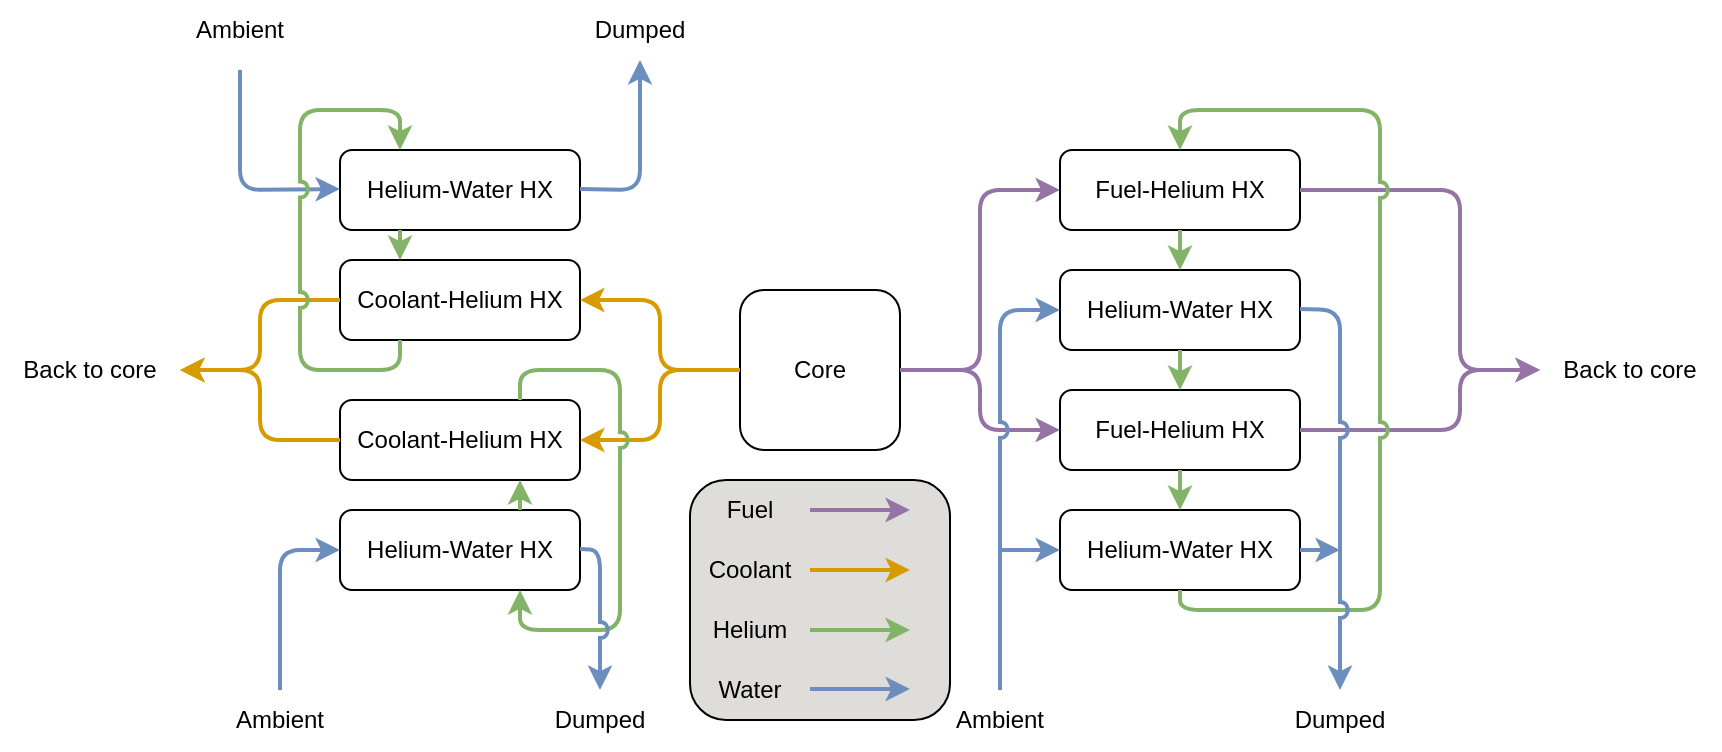 <mxfile version="24.7.6">
  <diagram name="Page-1" id="4zfZgd4Ece237QIw_unE">
    <mxGraphModel dx="1434" dy="748" grid="1" gridSize="10" guides="1" tooltips="1" connect="1" arrows="1" fold="1" page="1" pageScale="1" pageWidth="1600" pageHeight="900" math="0" shadow="0">
      <root>
        <mxCell id="0" />
        <mxCell id="1" parent="0" />
        <mxCell id="-la1Wq3W90kXYNGLQLmI-25" value="" style="rounded=1;whiteSpace=wrap;html=1;fillColor=#deddda;" vertex="1" parent="1">
          <mxGeometry x="575" y="375" width="130" height="120" as="geometry" />
        </mxCell>
        <mxCell id="D7OsfmTdGm04QHHALEOI-2" value="Core" style="rounded=1;whiteSpace=wrap;html=1;" parent="1" vertex="1">
          <mxGeometry x="600" y="280" width="80" height="80" as="geometry" />
        </mxCell>
        <mxCell id="D7OsfmTdGm04QHHALEOI-3" value="" style="endArrow=classic;html=1;rounded=1;exitX=1;exitY=0.5;exitDx=0;exitDy=0;entryX=0;entryY=0.5;entryDx=0;entryDy=0;curved=0;strokeWidth=2;fillColor=#e1d5e7;strokeColor=#9673a6;" parent="1" source="D7OsfmTdGm04QHHALEOI-2" target="D7OsfmTdGm04QHHALEOI-4" edge="1">
          <mxGeometry width="50" height="50" relative="1" as="geometry">
            <mxPoint x="680" y="420" as="sourcePoint" />
            <mxPoint x="720" y="320" as="targetPoint" />
            <Array as="points">
              <mxPoint x="720" y="320" />
              <mxPoint x="720" y="230" />
            </Array>
          </mxGeometry>
        </mxCell>
        <mxCell id="D7OsfmTdGm04QHHALEOI-4" value="Fuel-Helium HX" style="rounded=1;whiteSpace=wrap;html=1;gradientColor=none;" parent="1" vertex="1">
          <mxGeometry x="760" y="210" width="120" height="40" as="geometry" />
        </mxCell>
        <mxCell id="D7OsfmTdGm04QHHALEOI-5" value="Helium-Water HX" style="rounded=1;whiteSpace=wrap;html=1;" parent="1" vertex="1">
          <mxGeometry x="760" y="270" width="120" height="40" as="geometry" />
        </mxCell>
        <mxCell id="D7OsfmTdGm04QHHALEOI-6" value="Helium-Water HX" style="rounded=1;whiteSpace=wrap;html=1;" parent="1" vertex="1">
          <mxGeometry x="760" y="390" width="120" height="40" as="geometry" />
        </mxCell>
        <mxCell id="D7OsfmTdGm04QHHALEOI-7" value="Fuel-Helium HX" style="rounded=1;whiteSpace=wrap;html=1;" parent="1" vertex="1">
          <mxGeometry x="760" y="330" width="120" height="40" as="geometry" />
        </mxCell>
        <mxCell id="D7OsfmTdGm04QHHALEOI-8" value="" style="endArrow=classic;html=1;rounded=1;exitX=1;exitY=0.5;exitDx=0;exitDy=0;entryX=0;entryY=0.5;entryDx=0;entryDy=0;curved=0;fillColor=#e1d5e7;strokeColor=#9673a6;strokeWidth=2;" parent="1" source="D7OsfmTdGm04QHHALEOI-2" target="D7OsfmTdGm04QHHALEOI-7" edge="1">
          <mxGeometry width="50" height="50" relative="1" as="geometry">
            <mxPoint x="680" y="420" as="sourcePoint" />
            <mxPoint x="730" y="370" as="targetPoint" />
            <Array as="points">
              <mxPoint x="720" y="320" />
              <mxPoint x="720" y="350" />
            </Array>
          </mxGeometry>
        </mxCell>
        <mxCell id="D7OsfmTdGm04QHHALEOI-9" value="" style="endArrow=classic;html=1;rounded=1;exitX=1;exitY=0.5;exitDx=0;exitDy=0;curved=0;fillColor=#e1d5e7;strokeColor=#9673a6;strokeWidth=2;" parent="1" source="D7OsfmTdGm04QHHALEOI-4" edge="1">
          <mxGeometry width="50" height="50" relative="1" as="geometry">
            <mxPoint x="680" y="420" as="sourcePoint" />
            <mxPoint x="1000" y="320" as="targetPoint" />
            <Array as="points">
              <mxPoint x="960" y="230" />
              <mxPoint x="960" y="320" />
            </Array>
          </mxGeometry>
        </mxCell>
        <mxCell id="D7OsfmTdGm04QHHALEOI-11" value="" style="endArrow=classic;html=1;rounded=1;exitX=1;exitY=0.5;exitDx=0;exitDy=0;curved=0;strokeWidth=2;fillColor=#e1d5e7;strokeColor=#9673a6;" parent="1" source="D7OsfmTdGm04QHHALEOI-7" edge="1">
          <mxGeometry width="50" height="50" relative="1" as="geometry">
            <mxPoint x="680" y="420" as="sourcePoint" />
            <mxPoint x="1000" y="320" as="targetPoint" />
            <Array as="points">
              <mxPoint x="960" y="350" />
              <mxPoint x="960" y="320" />
            </Array>
          </mxGeometry>
        </mxCell>
        <mxCell id="D7OsfmTdGm04QHHALEOI-13" value="Back to core" style="text;html=1;strokeColor=none;fillColor=none;align=center;verticalAlign=middle;whiteSpace=wrap;rounded=0;" parent="1" vertex="1">
          <mxGeometry x="1000" y="305" width="90" height="30" as="geometry" />
        </mxCell>
        <mxCell id="D7OsfmTdGm04QHHALEOI-14" value="" style="endArrow=classic;html=1;rounded=0;exitX=0.5;exitY=1;exitDx=0;exitDy=0;entryX=0.5;entryY=0;entryDx=0;entryDy=0;fillColor=#d5e8d4;strokeColor=#82b366;strokeWidth=2;" parent="1" source="D7OsfmTdGm04QHHALEOI-4" target="D7OsfmTdGm04QHHALEOI-5" edge="1">
          <mxGeometry width="50" height="50" relative="1" as="geometry">
            <mxPoint x="680" y="420" as="sourcePoint" />
            <mxPoint x="730" y="370" as="targetPoint" />
          </mxGeometry>
        </mxCell>
        <mxCell id="D7OsfmTdGm04QHHALEOI-15" value="" style="endArrow=classic;html=1;rounded=0;exitX=0.5;exitY=1;exitDx=0;exitDy=0;entryX=0.5;entryY=0;entryDx=0;entryDy=0;fillColor=#d5e8d4;strokeColor=#82b366;strokeWidth=2;" parent="1" source="D7OsfmTdGm04QHHALEOI-5" target="D7OsfmTdGm04QHHALEOI-7" edge="1">
          <mxGeometry width="50" height="50" relative="1" as="geometry">
            <mxPoint x="680" y="420" as="sourcePoint" />
            <mxPoint x="730" y="370" as="targetPoint" />
          </mxGeometry>
        </mxCell>
        <mxCell id="D7OsfmTdGm04QHHALEOI-16" value="" style="endArrow=classic;html=1;rounded=0;exitX=0.5;exitY=1;exitDx=0;exitDy=0;entryX=0.5;entryY=0;entryDx=0;entryDy=0;fillColor=#d5e8d4;strokeColor=#82b366;strokeWidth=2;" parent="1" source="D7OsfmTdGm04QHHALEOI-7" target="D7OsfmTdGm04QHHALEOI-6" edge="1">
          <mxGeometry width="50" height="50" relative="1" as="geometry">
            <mxPoint x="680" y="420" as="sourcePoint" />
            <mxPoint x="730" y="370" as="targetPoint" />
          </mxGeometry>
        </mxCell>
        <mxCell id="D7OsfmTdGm04QHHALEOI-17" value="" style="endArrow=classic;html=1;rounded=1;exitX=0.5;exitY=1;exitDx=0;exitDy=0;entryX=0.5;entryY=0;entryDx=0;entryDy=0;curved=0;strokeWidth=2;fillColor=#d5e8d4;strokeColor=#82b366;jumpStyle=arc;" parent="1" source="D7OsfmTdGm04QHHALEOI-6" target="D7OsfmTdGm04QHHALEOI-4" edge="1">
          <mxGeometry width="50" height="50" relative="1" as="geometry">
            <mxPoint x="680" y="420" as="sourcePoint" />
            <mxPoint x="920" y="200" as="targetPoint" />
            <Array as="points">
              <mxPoint x="820" y="440" />
              <mxPoint x="920" y="440" />
              <mxPoint x="920" y="190" />
              <mxPoint x="820" y="190" />
            </Array>
          </mxGeometry>
        </mxCell>
        <mxCell id="D7OsfmTdGm04QHHALEOI-18" value="Coolant-Helium HX" style="rounded=1;whiteSpace=wrap;html=1;gradientColor=none;" parent="1" vertex="1">
          <mxGeometry x="400" y="265" width="120" height="40" as="geometry" />
        </mxCell>
        <mxCell id="D7OsfmTdGm04QHHALEOI-19" value="Helium-Water HX" style="rounded=1;whiteSpace=wrap;html=1;" parent="1" vertex="1">
          <mxGeometry x="400" y="210" width="120" height="40" as="geometry" />
        </mxCell>
        <mxCell id="D7OsfmTdGm04QHHALEOI-20" value="Coolant-Helium HX" style="rounded=1;whiteSpace=wrap;html=1;gradientColor=none;" parent="1" vertex="1">
          <mxGeometry x="400" y="335" width="120" height="40" as="geometry" />
        </mxCell>
        <mxCell id="D7OsfmTdGm04QHHALEOI-21" value="Helium-Water HX" style="rounded=1;whiteSpace=wrap;html=1;" parent="1" vertex="1">
          <mxGeometry x="400" y="390" width="120" height="40" as="geometry" />
        </mxCell>
        <mxCell id="D7OsfmTdGm04QHHALEOI-22" value="" style="endArrow=classic;html=1;rounded=1;exitX=0;exitY=0.5;exitDx=0;exitDy=0;entryX=1;entryY=0.5;entryDx=0;entryDy=0;fillColor=#ffe6cc;strokeColor=#d79b00;strokeWidth=2;curved=0;" parent="1" source="D7OsfmTdGm04QHHALEOI-2" target="D7OsfmTdGm04QHHALEOI-18" edge="1">
          <mxGeometry width="50" height="50" relative="1" as="geometry">
            <mxPoint x="680" y="420" as="sourcePoint" />
            <mxPoint x="730" y="370" as="targetPoint" />
            <Array as="points">
              <mxPoint x="560" y="320" />
              <mxPoint x="560" y="285" />
            </Array>
          </mxGeometry>
        </mxCell>
        <mxCell id="D7OsfmTdGm04QHHALEOI-23" value="" style="endArrow=classic;html=1;rounded=1;exitX=0;exitY=0.5;exitDx=0;exitDy=0;fillColor=#ffe6cc;strokeColor=#d79b00;strokeWidth=2;curved=0;jumpStyle=arc;entryX=1;entryY=0.5;entryDx=0;entryDy=0;" parent="1" source="D7OsfmTdGm04QHHALEOI-2" target="D7OsfmTdGm04QHHALEOI-20" edge="1">
          <mxGeometry width="50" height="50" relative="1" as="geometry">
            <mxPoint x="680" y="420" as="sourcePoint" />
            <mxPoint x="590" y="280" as="targetPoint" />
            <Array as="points">
              <mxPoint x="560" y="320" />
              <mxPoint x="560" y="355" />
            </Array>
          </mxGeometry>
        </mxCell>
        <mxCell id="D7OsfmTdGm04QHHALEOI-24" value="" style="endArrow=classic;html=1;rounded=1;exitX=0;exitY=0.5;exitDx=0;exitDy=0;fillColor=#ffe6cc;strokeColor=#d79b00;strokeWidth=2;curved=0;" parent="1" source="D7OsfmTdGm04QHHALEOI-18" edge="1">
          <mxGeometry width="50" height="50" relative="1" as="geometry">
            <mxPoint x="550" y="420" as="sourcePoint" />
            <mxPoint x="320" y="320" as="targetPoint" />
            <Array as="points">
              <mxPoint x="360" y="285" />
              <mxPoint x="360" y="320" />
            </Array>
          </mxGeometry>
        </mxCell>
        <mxCell id="D7OsfmTdGm04QHHALEOI-25" value="" style="endArrow=classic;html=1;rounded=1;exitX=0;exitY=0.5;exitDx=0;exitDy=0;fillColor=#ffe6cc;strokeColor=#d79b00;strokeWidth=2;curved=0;" parent="1" source="D7OsfmTdGm04QHHALEOI-20" edge="1">
          <mxGeometry width="50" height="50" relative="1" as="geometry">
            <mxPoint x="550" y="420" as="sourcePoint" />
            <mxPoint x="320" y="320" as="targetPoint" />
            <Array as="points">
              <mxPoint x="360" y="355" />
              <mxPoint x="360" y="320" />
            </Array>
          </mxGeometry>
        </mxCell>
        <mxCell id="D7OsfmTdGm04QHHALEOI-26" value="Back to core" style="text;html=1;strokeColor=none;fillColor=none;align=center;verticalAlign=middle;whiteSpace=wrap;rounded=0;" parent="1" vertex="1">
          <mxGeometry x="230" y="305" width="90" height="30" as="geometry" />
        </mxCell>
        <mxCell id="D7OsfmTdGm04QHHALEOI-27" value="" style="endArrow=classic;html=1;rounded=0;exitX=0.25;exitY=1;exitDx=0;exitDy=0;entryX=0.25;entryY=0;entryDx=0;entryDy=0;fillColor=#d5e8d4;strokeColor=#82b366;strokeWidth=2;" parent="1" source="D7OsfmTdGm04QHHALEOI-19" target="D7OsfmTdGm04QHHALEOI-18" edge="1">
          <mxGeometry width="50" height="50" relative="1" as="geometry">
            <mxPoint x="550" y="420" as="sourcePoint" />
            <mxPoint x="600" y="370" as="targetPoint" />
          </mxGeometry>
        </mxCell>
        <mxCell id="D7OsfmTdGm04QHHALEOI-29" value="" style="endArrow=classic;html=1;rounded=0;entryX=0.75;entryY=1;entryDx=0;entryDy=0;exitX=0.75;exitY=0;exitDx=0;exitDy=0;fillColor=#d5e8d4;strokeColor=#82b366;strokeWidth=2;" parent="1" source="D7OsfmTdGm04QHHALEOI-21" target="D7OsfmTdGm04QHHALEOI-20" edge="1">
          <mxGeometry width="50" height="50" relative="1" as="geometry">
            <mxPoint x="550" y="420" as="sourcePoint" />
            <mxPoint x="600" y="370" as="targetPoint" />
          </mxGeometry>
        </mxCell>
        <mxCell id="D7OsfmTdGm04QHHALEOI-31" value="" style="endArrow=classic;html=1;rounded=1;exitX=0.75;exitY=0;exitDx=0;exitDy=0;entryX=0.75;entryY=1;entryDx=0;entryDy=0;fillColor=#d5e8d4;strokeColor=#82b366;strokeWidth=2;curved=0;jumpStyle=arc;" parent="1" source="D7OsfmTdGm04QHHALEOI-20" target="D7OsfmTdGm04QHHALEOI-21" edge="1">
          <mxGeometry width="50" height="50" relative="1" as="geometry">
            <mxPoint x="550" y="420" as="sourcePoint" />
            <mxPoint x="600" y="370" as="targetPoint" />
            <Array as="points">
              <mxPoint x="490" y="320" />
              <mxPoint x="540" y="320" />
              <mxPoint x="540" y="450" />
              <mxPoint x="490" y="450" />
            </Array>
          </mxGeometry>
        </mxCell>
        <mxCell id="D7OsfmTdGm04QHHALEOI-34" value="" style="endArrow=classic;html=1;rounded=0;fillColor=#e1d5e7;strokeColor=#9673a6;strokeWidth=2;" parent="1" edge="1">
          <mxGeometry width="50" height="50" relative="1" as="geometry">
            <mxPoint x="635" y="390" as="sourcePoint" />
            <mxPoint x="685" y="390" as="targetPoint" />
          </mxGeometry>
        </mxCell>
        <mxCell id="D7OsfmTdGm04QHHALEOI-36" value="" style="endArrow=classic;html=1;rounded=0;fillColor=#ffe6cc;strokeColor=#d79b00;strokeWidth=2;" parent="1" edge="1">
          <mxGeometry width="50" height="50" relative="1" as="geometry">
            <mxPoint x="635" y="420" as="sourcePoint" />
            <mxPoint x="685" y="420" as="targetPoint" />
          </mxGeometry>
        </mxCell>
        <mxCell id="D7OsfmTdGm04QHHALEOI-37" value="" style="endArrow=classic;html=1;rounded=0;fillColor=#d5e8d4;strokeColor=#82b366;strokeWidth=2;" parent="1" edge="1">
          <mxGeometry width="50" height="50" relative="1" as="geometry">
            <mxPoint x="635" y="450" as="sourcePoint" />
            <mxPoint x="685" y="450" as="targetPoint" />
          </mxGeometry>
        </mxCell>
        <mxCell id="D7OsfmTdGm04QHHALEOI-38" value="Fuel" style="text;html=1;strokeColor=none;fillColor=none;align=center;verticalAlign=middle;whiteSpace=wrap;rounded=0;fontStyle=0" parent="1" vertex="1">
          <mxGeometry x="575" y="375" width="60" height="30" as="geometry" />
        </mxCell>
        <mxCell id="D7OsfmTdGm04QHHALEOI-39" value="Coolant" style="text;html=1;strokeColor=none;fillColor=none;align=center;verticalAlign=middle;whiteSpace=wrap;rounded=0;fontStyle=0" parent="1" vertex="1">
          <mxGeometry x="575" y="405" width="60" height="30" as="geometry" />
        </mxCell>
        <mxCell id="D7OsfmTdGm04QHHALEOI-40" value="Helium" style="text;html=1;strokeColor=none;fillColor=none;align=center;verticalAlign=middle;whiteSpace=wrap;rounded=0;fontStyle=0" parent="1" vertex="1">
          <mxGeometry x="575" y="435" width="60" height="30" as="geometry" />
        </mxCell>
        <mxCell id="-la1Wq3W90kXYNGLQLmI-1" value="" style="endArrow=classic;html=1;rounded=1;fillColor=#dae8fc;strokeColor=#6c8ebf;strokeWidth=2;entryX=0;entryY=0.5;entryDx=0;entryDy=0;curved=0;jumpStyle=arc;" edge="1" parent="1" target="D7OsfmTdGm04QHHALEOI-5">
          <mxGeometry width="50" height="50" relative="1" as="geometry">
            <mxPoint x="730" y="480" as="sourcePoint" />
            <mxPoint x="730" y="290" as="targetPoint" />
            <Array as="points">
              <mxPoint x="730" y="450" />
              <mxPoint x="730" y="290" />
            </Array>
          </mxGeometry>
        </mxCell>
        <mxCell id="-la1Wq3W90kXYNGLQLmI-4" value="" style="endArrow=classic;html=1;rounded=0;fillColor=#dae8fc;strokeColor=#6c8ebf;strokeWidth=2;entryX=0;entryY=0.5;entryDx=0;entryDy=0;" edge="1" parent="1" target="D7OsfmTdGm04QHHALEOI-6">
          <mxGeometry width="50" height="50" relative="1" as="geometry">
            <mxPoint x="730" y="410" as="sourcePoint" />
            <mxPoint x="500" y="585" as="targetPoint" />
          </mxGeometry>
        </mxCell>
        <mxCell id="-la1Wq3W90kXYNGLQLmI-7" value="Ambient" style="text;html=1;strokeColor=none;fillColor=none;align=center;verticalAlign=middle;whiteSpace=wrap;rounded=0;fontStyle=0" vertex="1" parent="1">
          <mxGeometry x="700" y="480" width="60" height="30" as="geometry" />
        </mxCell>
        <mxCell id="-la1Wq3W90kXYNGLQLmI-8" value="" style="endArrow=classic;html=1;rounded=1;fillColor=#dae8fc;strokeColor=#6c8ebf;strokeWidth=2;curved=0;jumpStyle=arc;" edge="1" parent="1">
          <mxGeometry width="50" height="50" relative="1" as="geometry">
            <mxPoint x="880" y="289.5" as="sourcePoint" />
            <mxPoint x="900" y="480" as="targetPoint" />
            <Array as="points">
              <mxPoint x="900" y="290" />
            </Array>
          </mxGeometry>
        </mxCell>
        <mxCell id="-la1Wq3W90kXYNGLQLmI-9" value="Dumped" style="text;html=1;strokeColor=none;fillColor=none;align=center;verticalAlign=middle;whiteSpace=wrap;rounded=0;fontStyle=0" vertex="1" parent="1">
          <mxGeometry x="870" y="480" width="60" height="30" as="geometry" />
        </mxCell>
        <mxCell id="-la1Wq3W90kXYNGLQLmI-10" value="" style="endArrow=classic;html=1;rounded=0;fillColor=#dae8fc;strokeColor=#6c8ebf;strokeWidth=2;exitX=1;exitY=0.5;exitDx=0;exitDy=0;" edge="1" parent="1" source="D7OsfmTdGm04QHHALEOI-6">
          <mxGeometry width="50" height="50" relative="1" as="geometry">
            <mxPoint x="740" y="420" as="sourcePoint" />
            <mxPoint x="900" y="410" as="targetPoint" />
          </mxGeometry>
        </mxCell>
        <mxCell id="-la1Wq3W90kXYNGLQLmI-11" value="" style="endArrow=classic;html=1;rounded=1;fillColor=#dae8fc;strokeColor=#6c8ebf;strokeWidth=2;entryX=0;entryY=0.5;entryDx=0;entryDy=0;curved=0;" edge="1" parent="1" target="D7OsfmTdGm04QHHALEOI-21">
          <mxGeometry width="50" height="50" relative="1" as="geometry">
            <mxPoint x="370" y="480" as="sourcePoint" />
            <mxPoint x="400" y="449" as="targetPoint" />
            <Array as="points">
              <mxPoint x="370" y="410" />
            </Array>
          </mxGeometry>
        </mxCell>
        <mxCell id="-la1Wq3W90kXYNGLQLmI-12" value="Ambient" style="text;html=1;strokeColor=none;fillColor=none;align=center;verticalAlign=middle;whiteSpace=wrap;rounded=0;fontStyle=0" vertex="1" parent="1">
          <mxGeometry x="340" y="480" width="60" height="30" as="geometry" />
        </mxCell>
        <mxCell id="-la1Wq3W90kXYNGLQLmI-13" value="" style="endArrow=classic;html=1;rounded=1;fillColor=#dae8fc;strokeColor=#6c8ebf;strokeWidth=2;curved=0;jumpStyle=arc;" edge="1" parent="1">
          <mxGeometry width="50" height="50" relative="1" as="geometry">
            <mxPoint x="520" y="409.5" as="sourcePoint" />
            <mxPoint x="530" y="480" as="targetPoint" />
            <Array as="points">
              <mxPoint x="530" y="410" />
            </Array>
          </mxGeometry>
        </mxCell>
        <mxCell id="-la1Wq3W90kXYNGLQLmI-14" value="Dumped" style="text;html=1;strokeColor=none;fillColor=none;align=center;verticalAlign=middle;whiteSpace=wrap;rounded=0;fontStyle=0" vertex="1" parent="1">
          <mxGeometry x="500" y="480" width="60" height="30" as="geometry" />
        </mxCell>
        <mxCell id="-la1Wq3W90kXYNGLQLmI-15" value="" style="endArrow=classic;html=1;rounded=1;fillColor=#dae8fc;strokeColor=#6c8ebf;strokeWidth=2;curved=0;jumpStyle=none;" edge="1" parent="1">
          <mxGeometry width="50" height="50" relative="1" as="geometry">
            <mxPoint x="350" y="170" as="sourcePoint" />
            <mxPoint x="400" y="229.5" as="targetPoint" />
            <Array as="points">
              <mxPoint x="350" y="230" />
            </Array>
          </mxGeometry>
        </mxCell>
        <mxCell id="-la1Wq3W90kXYNGLQLmI-16" value="Ambient" style="text;html=1;strokeColor=none;fillColor=none;align=center;verticalAlign=middle;whiteSpace=wrap;rounded=0;fontStyle=0" vertex="1" parent="1">
          <mxGeometry x="320" y="140" width="60" height="20" as="geometry" />
        </mxCell>
        <mxCell id="-la1Wq3W90kXYNGLQLmI-17" value="" style="endArrow=classic;html=1;rounded=1;fillColor=#dae8fc;strokeColor=#6c8ebf;strokeWidth=2;curved=0;entryX=0.5;entryY=1;entryDx=0;entryDy=0;" edge="1" parent="1" target="-la1Wq3W90kXYNGLQLmI-18">
          <mxGeometry width="50" height="50" relative="1" as="geometry">
            <mxPoint x="520" y="229.5" as="sourcePoint" />
            <mxPoint x="550" y="190" as="targetPoint" />
            <Array as="points">
              <mxPoint x="550" y="230" />
            </Array>
          </mxGeometry>
        </mxCell>
        <mxCell id="-la1Wq3W90kXYNGLQLmI-18" value="Dumped" style="text;html=1;strokeColor=none;fillColor=none;align=center;verticalAlign=middle;whiteSpace=wrap;rounded=0;fontStyle=0" vertex="1" parent="1">
          <mxGeometry x="520" y="135" width="60" height="30" as="geometry" />
        </mxCell>
        <mxCell id="-la1Wq3W90kXYNGLQLmI-19" value="" style="endArrow=classic;html=1;rounded=1;fillColor=#d5e8d4;strokeColor=#82b366;strokeWidth=2;exitX=0.25;exitY=1;exitDx=0;exitDy=0;entryX=0.25;entryY=0;entryDx=0;entryDy=0;curved=0;jumpStyle=arc;" edge="1" parent="1" source="D7OsfmTdGm04QHHALEOI-18" target="D7OsfmTdGm04QHHALEOI-19">
          <mxGeometry width="50" height="50" relative="1" as="geometry">
            <mxPoint x="430" y="319.5" as="sourcePoint" />
            <mxPoint x="450" y="170" as="targetPoint" />
            <Array as="points">
              <mxPoint x="430" y="320" />
              <mxPoint x="380" y="320" />
              <mxPoint x="380" y="190" />
              <mxPoint x="430" y="190" />
            </Array>
          </mxGeometry>
        </mxCell>
        <mxCell id="-la1Wq3W90kXYNGLQLmI-22" value="Water" style="text;html=1;strokeColor=none;fillColor=none;align=center;verticalAlign=middle;whiteSpace=wrap;rounded=0;fontStyle=0" vertex="1" parent="1">
          <mxGeometry x="575" y="465" width="60" height="30" as="geometry" />
        </mxCell>
        <mxCell id="-la1Wq3W90kXYNGLQLmI-23" value="" style="endArrow=classic;html=1;rounded=0;fillColor=#dae8fc;strokeColor=#6c8ebf;strokeWidth=2;" edge="1" parent="1">
          <mxGeometry width="50" height="50" relative="1" as="geometry">
            <mxPoint x="635" y="479.5" as="sourcePoint" />
            <mxPoint x="685" y="479.5" as="targetPoint" />
          </mxGeometry>
        </mxCell>
      </root>
    </mxGraphModel>
  </diagram>
</mxfile>
